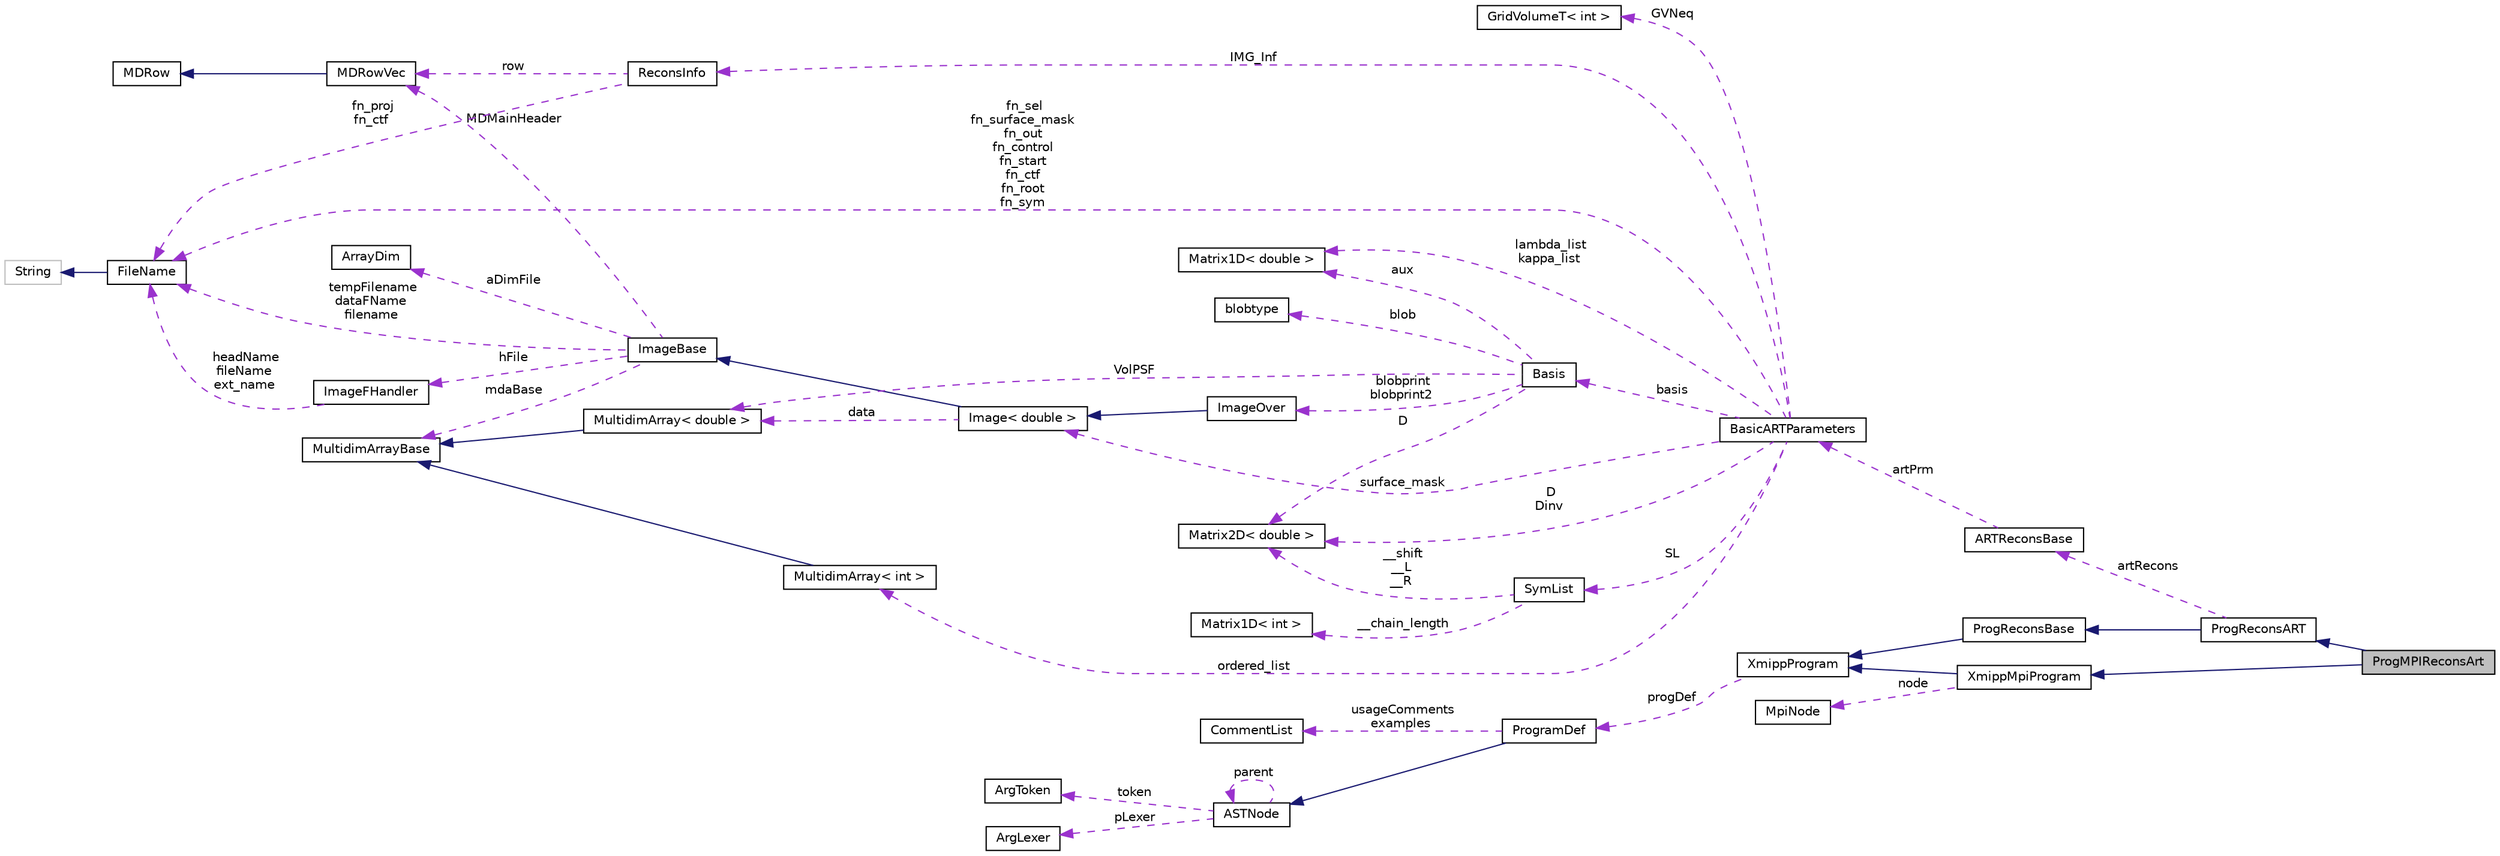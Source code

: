 digraph "ProgMPIReconsArt"
{
  edge [fontname="Helvetica",fontsize="10",labelfontname="Helvetica",labelfontsize="10"];
  node [fontname="Helvetica",fontsize="10",shape=record];
  rankdir="LR";
  Node5 [label="ProgMPIReconsArt",height=0.2,width=0.4,color="black", fillcolor="grey75", style="filled", fontcolor="black"];
  Node6 -> Node5 [dir="back",color="midnightblue",fontsize="10",style="solid",fontname="Helvetica"];
  Node6 [label="ProgReconsART",height=0.2,width=0.4,color="black", fillcolor="white", style="filled",URL="$classProgReconsART.html"];
  Node7 -> Node6 [dir="back",color="midnightblue",fontsize="10",style="solid",fontname="Helvetica"];
  Node7 [label="ProgReconsBase",height=0.2,width=0.4,color="black", fillcolor="white", style="filled",URL="$classProgReconsBase.html"];
  Node8 -> Node7 [dir="back",color="midnightblue",fontsize="10",style="solid",fontname="Helvetica"];
  Node8 [label="XmippProgram",height=0.2,width=0.4,color="black", fillcolor="white", style="filled",URL="$classXmippProgram.html"];
  Node9 -> Node8 [dir="back",color="darkorchid3",fontsize="10",style="dashed",label=" progDef" ,fontname="Helvetica"];
  Node9 [label="ProgramDef",height=0.2,width=0.4,color="black", fillcolor="white", style="filled",URL="$classProgramDef.html"];
  Node10 -> Node9 [dir="back",color="midnightblue",fontsize="10",style="solid",fontname="Helvetica"];
  Node10 [label="ASTNode",height=0.2,width=0.4,color="black", fillcolor="white", style="filled",URL="$classASTNode.html"];
  Node11 -> Node10 [dir="back",color="darkorchid3",fontsize="10",style="dashed",label=" token" ,fontname="Helvetica"];
  Node11 [label="ArgToken",height=0.2,width=0.4,color="black", fillcolor="white", style="filled",URL="$classArgToken.html"];
  Node12 -> Node10 [dir="back",color="darkorchid3",fontsize="10",style="dashed",label=" pLexer" ,fontname="Helvetica"];
  Node12 [label="ArgLexer",height=0.2,width=0.4,color="black", fillcolor="white", style="filled",URL="$classArgLexer.html"];
  Node10 -> Node10 [dir="back",color="darkorchid3",fontsize="10",style="dashed",label=" parent" ,fontname="Helvetica"];
  Node13 -> Node9 [dir="back",color="darkorchid3",fontsize="10",style="dashed",label=" usageComments\nexamples" ,fontname="Helvetica"];
  Node13 [label="CommentList",height=0.2,width=0.4,color="black", fillcolor="white", style="filled",URL="$classCommentList.html"];
  Node14 -> Node6 [dir="back",color="darkorchid3",fontsize="10",style="dashed",label=" artRecons" ,fontname="Helvetica"];
  Node14 [label="ARTReconsBase",height=0.2,width=0.4,color="black", fillcolor="white", style="filled",URL="$classARTReconsBase.html"];
  Node15 -> Node14 [dir="back",color="darkorchid3",fontsize="10",style="dashed",label=" artPrm" ,fontname="Helvetica"];
  Node15 [label="BasicARTParameters",height=0.2,width=0.4,color="black", fillcolor="white", style="filled",URL="$classBasicARTParameters.html"];
  Node16 -> Node15 [dir="back",color="darkorchid3",fontsize="10",style="dashed",label=" IMG_Inf" ,fontname="Helvetica"];
  Node16 [label="ReconsInfo",height=0.2,width=0.4,color="black", fillcolor="white", style="filled",URL="$structReconsInfo.html"];
  Node17 -> Node16 [dir="back",color="darkorchid3",fontsize="10",style="dashed",label=" row" ,fontname="Helvetica"];
  Node17 [label="MDRowVec",height=0.2,width=0.4,color="black", fillcolor="white", style="filled",URL="$classMDRowVec.html"];
  Node18 -> Node17 [dir="back",color="midnightblue",fontsize="10",style="solid",fontname="Helvetica"];
  Node18 [label="MDRow",height=0.2,width=0.4,color="black", fillcolor="white", style="filled",URL="$classMDRow.html"];
  Node19 -> Node16 [dir="back",color="darkorchid3",fontsize="10",style="dashed",label=" fn_proj\nfn_ctf" ,fontname="Helvetica"];
  Node19 [label="FileName",height=0.2,width=0.4,color="black", fillcolor="white", style="filled",URL="$classFileName.html"];
  Node20 -> Node19 [dir="back",color="midnightblue",fontsize="10",style="solid",fontname="Helvetica"];
  Node20 [label="String",height=0.2,width=0.4,color="grey75", fillcolor="white", style="filled"];
  Node21 -> Node15 [dir="back",color="darkorchid3",fontsize="10",style="dashed",label=" D\nDinv" ,fontname="Helvetica"];
  Node21 [label="Matrix2D\< double \>",height=0.2,width=0.4,color="black", fillcolor="white", style="filled",URL="$classMatrix2D.html"];
  Node22 -> Node15 [dir="back",color="darkorchid3",fontsize="10",style="dashed",label=" basis" ,fontname="Helvetica"];
  Node22 [label="Basis",height=0.2,width=0.4,color="black", fillcolor="white", style="filled",URL="$classBasis.html"];
  Node23 -> Node22 [dir="back",color="darkorchid3",fontsize="10",style="dashed",label=" blobprint\nblobprint2" ,fontname="Helvetica"];
  Node23 [label="ImageOver",height=0.2,width=0.4,color="black", fillcolor="white", style="filled",URL="$classImageOver.html"];
  Node24 -> Node23 [dir="back",color="midnightblue",fontsize="10",style="solid",fontname="Helvetica"];
  Node24 [label="Image\< double \>",height=0.2,width=0.4,color="black", fillcolor="white", style="filled",URL="$classImage.html"];
  Node25 -> Node24 [dir="back",color="midnightblue",fontsize="10",style="solid",fontname="Helvetica"];
  Node25 [label="ImageBase",height=0.2,width=0.4,color="black", fillcolor="white", style="filled",URL="$classImageBase.html",tooltip="Image base class. "];
  Node26 -> Node25 [dir="back",color="darkorchid3",fontsize="10",style="dashed",label=" mdaBase" ,fontname="Helvetica"];
  Node26 [label="MultidimArrayBase",height=0.2,width=0.4,color="black", fillcolor="white", style="filled",URL="$classMultidimArrayBase.html"];
  Node17 -> Node25 [dir="back",color="darkorchid3",fontsize="10",style="dashed",label=" MDMainHeader" ,fontname="Helvetica"];
  Node27 -> Node25 [dir="back",color="darkorchid3",fontsize="10",style="dashed",label=" hFile" ,fontname="Helvetica"];
  Node27 [label="ImageFHandler",height=0.2,width=0.4,color="black", fillcolor="white", style="filled",URL="$structImageFHandler.html"];
  Node19 -> Node27 [dir="back",color="darkorchid3",fontsize="10",style="dashed",label=" headName\nfileName\next_name" ,fontname="Helvetica"];
  Node28 -> Node25 [dir="back",color="darkorchid3",fontsize="10",style="dashed",label=" aDimFile" ,fontname="Helvetica"];
  Node28 [label="ArrayDim",height=0.2,width=0.4,color="black", fillcolor="white", style="filled",URL="$structArrayDim.html"];
  Node19 -> Node25 [dir="back",color="darkorchid3",fontsize="10",style="dashed",label=" tempFilename\ndataFName\nfilename" ,fontname="Helvetica"];
  Node29 -> Node24 [dir="back",color="darkorchid3",fontsize="10",style="dashed",label=" data" ,fontname="Helvetica"];
  Node29 [label="MultidimArray\< double \>",height=0.2,width=0.4,color="black", fillcolor="white", style="filled",URL="$classMultidimArray.html"];
  Node26 -> Node29 [dir="back",color="midnightblue",fontsize="10",style="solid",fontname="Helvetica"];
  Node30 -> Node22 [dir="back",color="darkorchid3",fontsize="10",style="dashed",label=" blob" ,fontname="Helvetica"];
  Node30 [label="blobtype",height=0.2,width=0.4,color="black", fillcolor="white", style="filled",URL="$structblobtype.html"];
  Node21 -> Node22 [dir="back",color="darkorchid3",fontsize="10",style="dashed",label=" D" ,fontname="Helvetica"];
  Node31 -> Node22 [dir="back",color="darkorchid3",fontsize="10",style="dashed",label=" aux" ,fontname="Helvetica"];
  Node31 [label="Matrix1D\< double \>",height=0.2,width=0.4,color="black", fillcolor="white", style="filled",URL="$classMatrix1D.html"];
  Node29 -> Node22 [dir="back",color="darkorchid3",fontsize="10",style="dashed",label=" VolPSF" ,fontname="Helvetica"];
  Node24 -> Node15 [dir="back",color="darkorchid3",fontsize="10",style="dashed",label=" surface_mask" ,fontname="Helvetica"];
  Node31 -> Node15 [dir="back",color="darkorchid3",fontsize="10",style="dashed",label=" lambda_list\nkappa_list" ,fontname="Helvetica"];
  Node32 -> Node15 [dir="back",color="darkorchid3",fontsize="10",style="dashed",label=" ordered_list" ,fontname="Helvetica"];
  Node32 [label="MultidimArray\< int \>",height=0.2,width=0.4,color="black", fillcolor="white", style="filled",URL="$classMultidimArray.html"];
  Node26 -> Node32 [dir="back",color="midnightblue",fontsize="10",style="solid",fontname="Helvetica"];
  Node33 -> Node15 [dir="back",color="darkorchid3",fontsize="10",style="dashed",label=" GVNeq" ,fontname="Helvetica"];
  Node33 [label="GridVolumeT\< int \>",height=0.2,width=0.4,color="black", fillcolor="white", style="filled",URL="$classGridVolumeT.html"];
  Node34 -> Node15 [dir="back",color="darkorchid3",fontsize="10",style="dashed",label=" SL" ,fontname="Helvetica"];
  Node34 [label="SymList",height=0.2,width=0.4,color="black", fillcolor="white", style="filled",URL="$classSymList.html"];
  Node21 -> Node34 [dir="back",color="darkorchid3",fontsize="10",style="dashed",label=" __shift\n__L\n__R" ,fontname="Helvetica"];
  Node35 -> Node34 [dir="back",color="darkorchid3",fontsize="10",style="dashed",label=" __chain_length" ,fontname="Helvetica"];
  Node35 [label="Matrix1D\< int \>",height=0.2,width=0.4,color="black", fillcolor="white", style="filled",URL="$classMatrix1D.html"];
  Node19 -> Node15 [dir="back",color="darkorchid3",fontsize="10",style="dashed",label=" fn_sel\nfn_surface_mask\nfn_out\nfn_control\nfn_start\nfn_ctf\nfn_root\nfn_sym" ,fontname="Helvetica"];
  Node36 -> Node5 [dir="back",color="midnightblue",fontsize="10",style="solid",fontname="Helvetica"];
  Node36 [label="XmippMpiProgram",height=0.2,width=0.4,color="black", fillcolor="white", style="filled",URL="$classXmippMpiProgram.html"];
  Node8 -> Node36 [dir="back",color="midnightblue",fontsize="10",style="solid",fontname="Helvetica"];
  Node37 -> Node36 [dir="back",color="darkorchid3",fontsize="10",style="dashed",label=" node" ,fontname="Helvetica"];
  Node37 [label="MpiNode",height=0.2,width=0.4,color="black", fillcolor="white", style="filled",URL="$classMpiNode.html"];
}
